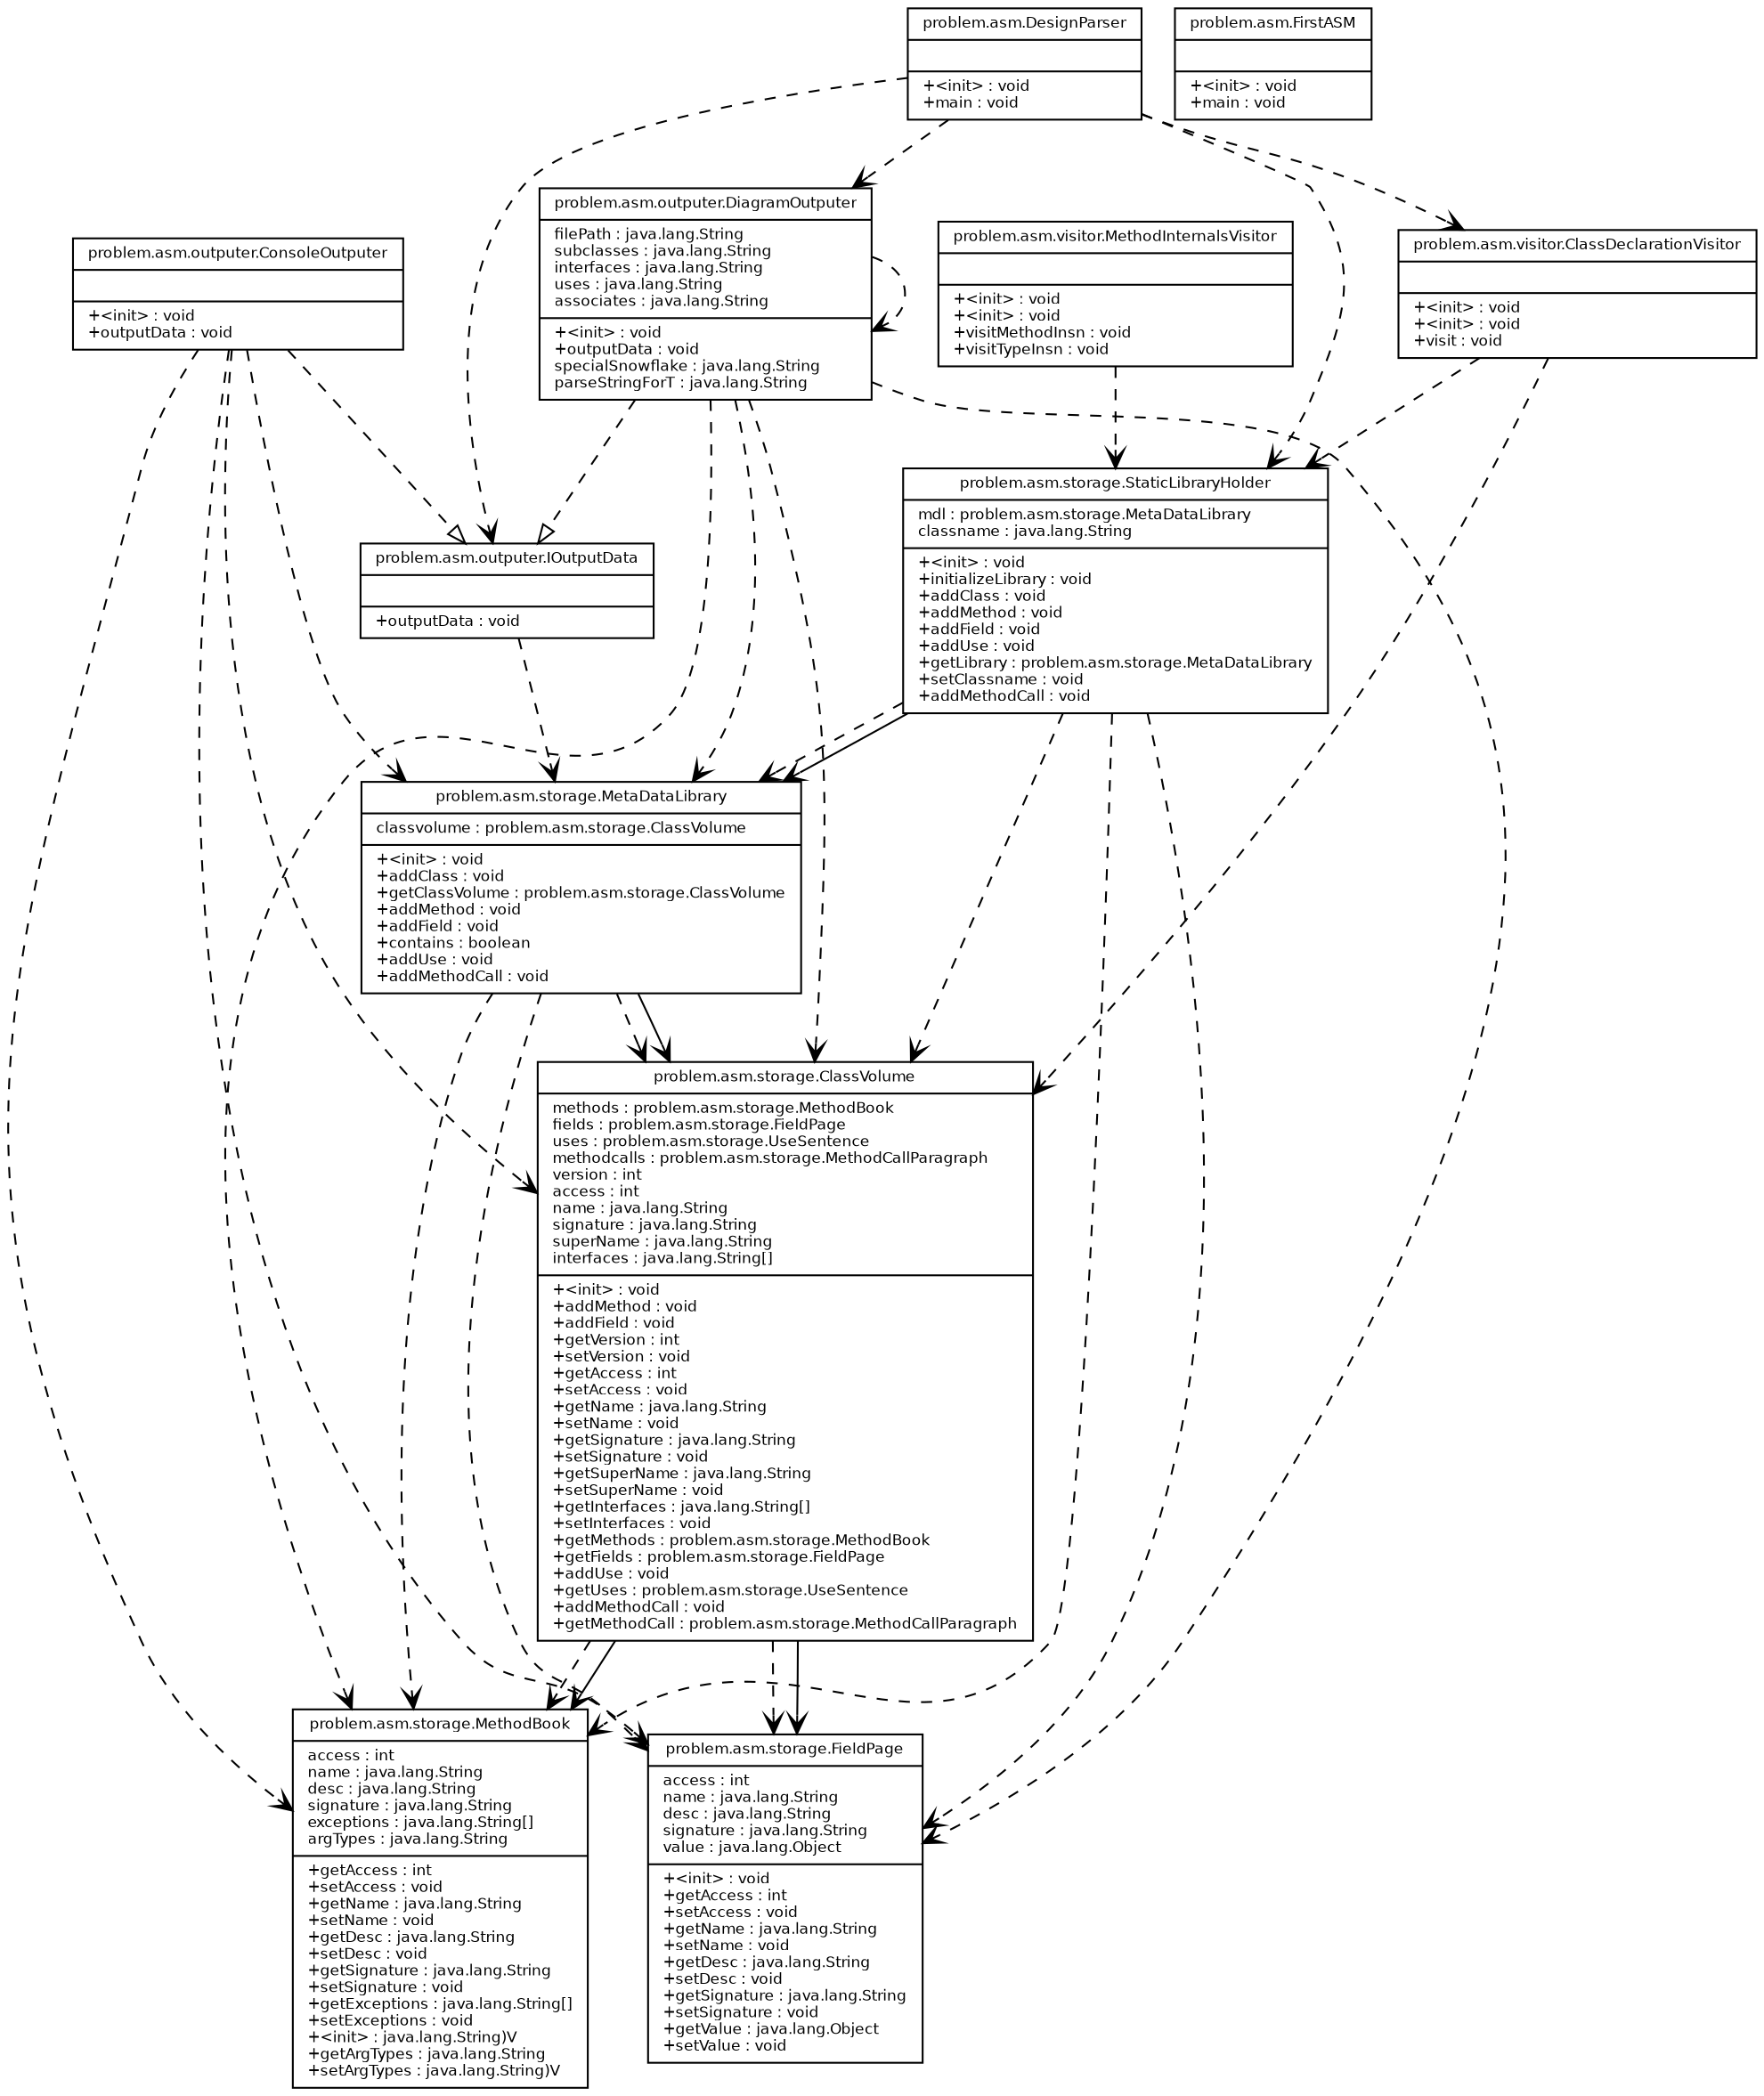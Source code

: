 digraph G {
fontname = "Bitstream Vera Sans"
fontsize = 8
node [
fontname = "Bitstream Vera Sans"
fontsize = 8
shape = "record"
]
edge [
fontname = "Bitstream Vera Sans"
fontsize = 8
]
problemasmDesignParser [
label = "{problem.asm.DesignParser||+\<init\> : void\l+main : void\l}"
]
problemasmFirstASM [
label = "{problem.asm.FirstASM||+\<init\> : void\l+main : void\l}"
]
problemasmoutputerConsoleOutputer [
label = "{problem.asm.outputer.ConsoleOutputer||+\<init\> : void\l+outputData : void\l}"
]
problemasmoutputerDiagramOutputer [
label = "{problem.asm.outputer.DiagramOutputer|filePath : java.lang.String\lsubclasses : java.lang.String\linterfaces : java.lang.String\luses : java.lang.String\lassociates : java.lang.String\l|+\<init\> : void\l+outputData : void\lspecialSnowflake : java.lang.String\lparseStringForT : java.lang.String\l}"
]
problemasmoutputerIOutputData [
label = "{problem.asm.outputer.IOutputData||+outputData : void\l}"
]
problemasmstorageClassVolume [
label = "{problem.asm.storage.ClassVolume|methods : problem.asm.storage.MethodBook\lfields : problem.asm.storage.FieldPage\luses : problem.asm.storage.UseSentence\lmethodcalls : problem.asm.storage.MethodCallParagraph\lversion : int\laccess : int\lname : java.lang.String\lsignature : java.lang.String\lsuperName : java.lang.String\linterfaces : java.lang.String[]\l|+\<init\> : void\l+addMethod : void\l+addField : void\l+getVersion : int\l+setVersion : void\l+getAccess : int\l+setAccess : void\l+getName : java.lang.String\l+setName : void\l+getSignature : java.lang.String\l+setSignature : void\l+getSuperName : java.lang.String\l+setSuperName : void\l+getInterfaces : java.lang.String[]\l+setInterfaces : void\l+getMethods : problem.asm.storage.MethodBook\l+getFields : problem.asm.storage.FieldPage\l+addUse : void\l+getUses : problem.asm.storage.UseSentence\l+addMethodCall : void\l+getMethodCall : problem.asm.storage.MethodCallParagraph\l}"
]
problemasmstorageFieldPage [
label = "{problem.asm.storage.FieldPage|access : int\lname : java.lang.String\ldesc : java.lang.String\lsignature : java.lang.String\lvalue : java.lang.Object\l|+\<init\> : void\l+getAccess : int\l+setAccess : void\l+getName : java.lang.String\l+setName : void\l+getDesc : java.lang.String\l+setDesc : void\l+getSignature : java.lang.String\l+setSignature : void\l+getValue : java.lang.Object\l+setValue : void\l}"
]
problemasmstorageMetaDataLibrary [
label = "{problem.asm.storage.MetaDataLibrary|classvolume : problem.asm.storage.ClassVolume\l|+\<init\> : void\l+addClass : void\l+getClassVolume : problem.asm.storage.ClassVolume\l+addMethod : void\l+addField : void\l+contains : boolean\l+addUse : void\l+addMethodCall : void\l}"
]
problemasmstorageMethodBook [
label = "{problem.asm.storage.MethodBook|access : int\lname : java.lang.String\ldesc : java.lang.String\lsignature : java.lang.String\lexceptions : java.lang.String[]\largTypes : java.lang.String\l|+getAccess : int\l+setAccess : void\l+getName : java.lang.String\l+setName : void\l+getDesc : java.lang.String\l+setDesc : void\l+getSignature : java.lang.String\l+setSignature : void\l+getExceptions : java.lang.String[]\l+setExceptions : void\l+\<init\> : java.lang.String)V\l+getArgTypes : java.lang.String\l+setArgTypes : java.lang.String)V\l}"
]
problemasmstorageStaticLibraryHolder [
label = "{problem.asm.storage.StaticLibraryHolder|mdl : problem.asm.storage.MetaDataLibrary\lclassname : java.lang.String\l|+\<init\> : void\l+initializeLibrary : void\l+addClass : void\l+addMethod : void\l+addField : void\l+addUse : void\l+getLibrary : problem.asm.storage.MetaDataLibrary\l+setClassname : void\l+addMethodCall : void\l}"
]
problemasmvisitorClassDeclarationVisitor [
label = "{problem.asm.visitor.ClassDeclarationVisitor||+\<init\> : void\l+\<init\> : void\l+visit : void\l}"
]
problemasmvisitorMethodInternalsVisitor [
label = "{problem.asm.visitor.MethodInternalsVisitor||+\<init\> : void\l+\<init\> : void\l+visitMethodInsn : void\l+visitTypeInsn : void\l}"
]
edge [ arrowhead = "empty", style = "none" ]
edge [ arrowhead = "empty", style = "dashed" ]
problemasmoutputerDiagramOutputer -> problemasmoutputerIOutputData
problemasmoutputerConsoleOutputer -> problemasmoutputerIOutputData
edge [ arrowhead = "vee", style = "dashed" ]
problemasmoutputerDiagramOutputer -> problemasmstorageMethodBook
problemasmstorageMetaDataLibrary -> problemasmstorageFieldPage
problemasmoutputerConsoleOutputer -> problemasmstorageMethodBook
problemasmstorageMetaDataLibrary -> problemasmstorageMethodBook
problemasmvisitorMethodInternalsVisitor -> problemasmstorageStaticLibraryHolder
problemasmvisitorClassDeclarationVisitor -> problemasmstorageStaticLibraryHolder
problemasmstorageStaticLibraryHolder -> problemasmstorageMetaDataLibrary
problemasmDesignParser -> problemasmvisitorClassDeclarationVisitor
problemasmoutputerDiagramOutputer -> problemasmstorageMetaDataLibrary
problemasmstorageMetaDataLibrary -> problemasmstorageClassVolume
problemasmstorageStaticLibraryHolder -> problemasmstorageFieldPage
problemasmoutputerConsoleOutputer -> problemasmstorageMetaDataLibrary
problemasmDesignParser -> problemasmoutputerDiagramOutputer
problemasmstorageStaticLibraryHolder -> problemasmstorageClassVolume
problemasmoutputerDiagramOutputer -> problemasmstorageFieldPage
problemasmDesignParser -> problemasmoutputerIOutputData
problemasmvisitorClassDeclarationVisitor -> problemasmstorageClassVolume
problemasmoutputerDiagramOutputer -> problemasmstorageClassVolume
problemasmoutputerConsoleOutputer -> problemasmstorageFieldPage
problemasmoutputerConsoleOutputer -> problemasmstorageClassVolume
problemasmDesignParser -> problemasmstorageStaticLibraryHolder
problemasmoutputerIOutputData -> problemasmstorageMetaDataLibrary
problemasmstorageStaticLibraryHolder -> problemasmstorageMethodBook
problemasmoutputerDiagramOutputer -> problemasmoutputerDiagramOutputer
problemasmstorageClassVolume -> problemasmstorageMethodBook
problemasmstorageClassVolume -> problemasmstorageFieldPage
edge [ arrowhead = "vee", style = "none" ]
problemasmstorageStaticLibraryHolder -> problemasmstorageMetaDataLibrary
problemasmstorageMetaDataLibrary -> problemasmstorageClassVolume
problemasmstorageClassVolume -> problemasmstorageFieldPage
problemasmstorageClassVolume -> problemasmstorageMethodBook
}
